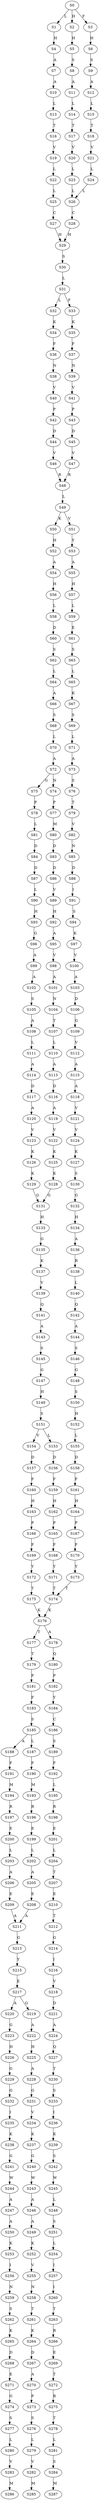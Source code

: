 strict digraph  {
	S0 -> S1 [ label = L ];
	S0 -> S2 [ label = H ];
	S0 -> S3 [ label = F ];
	S1 -> S4 [ label = H ];
	S2 -> S5 [ label = H ];
	S3 -> S6 [ label = H ];
	S4 -> S7 [ label = A ];
	S5 -> S8 [ label = S ];
	S6 -> S9 [ label = S ];
	S7 -> S10 [ label = A ];
	S8 -> S11 [ label = A ];
	S9 -> S12 [ label = A ];
	S10 -> S13 [ label = L ];
	S11 -> S14 [ label = L ];
	S12 -> S15 [ label = L ];
	S13 -> S16 [ label = T ];
	S14 -> S17 [ label = T ];
	S15 -> S18 [ label = T ];
	S16 -> S19 [ label = V ];
	S17 -> S20 [ label = V ];
	S18 -> S21 [ label = V ];
	S19 -> S22 [ label = L ];
	S20 -> S23 [ label = L ];
	S21 -> S24 [ label = L ];
	S22 -> S25 [ label = L ];
	S23 -> S26 [ label = L ];
	S24 -> S26 [ label = L ];
	S25 -> S27 [ label = C ];
	S26 -> S28 [ label = C ];
	S27 -> S29 [ label = H ];
	S28 -> S29 [ label = H ];
	S29 -> S30 [ label = S ];
	S30 -> S31 [ label = L ];
	S31 -> S32 [ label = L ];
	S31 -> S33 [ label = F ];
	S32 -> S34 [ label = K ];
	S33 -> S35 [ label = K ];
	S34 -> S36 [ label = F ];
	S35 -> S37 [ label = F ];
	S36 -> S38 [ label = N ];
	S37 -> S39 [ label = N ];
	S38 -> S40 [ label = V ];
	S39 -> S41 [ label = V ];
	S40 -> S42 [ label = P ];
	S41 -> S43 [ label = P ];
	S42 -> S44 [ label = D ];
	S43 -> S45 [ label = D ];
	S44 -> S46 [ label = V ];
	S45 -> S47 [ label = V ];
	S46 -> S48 [ label = R ];
	S47 -> S48 [ label = R ];
	S48 -> S49 [ label = L ];
	S49 -> S50 [ label = K ];
	S49 -> S51 [ label = V ];
	S50 -> S52 [ label = H ];
	S51 -> S53 [ label = Y ];
	S52 -> S54 [ label = A ];
	S53 -> S55 [ label = A ];
	S54 -> S56 [ label = H ];
	S55 -> S57 [ label = H ];
	S56 -> S58 [ label = L ];
	S57 -> S59 [ label = L ];
	S58 -> S60 [ label = D ];
	S59 -> S61 [ label = E ];
	S60 -> S62 [ label = S ];
	S61 -> S63 [ label = S ];
	S62 -> S64 [ label = L ];
	S63 -> S65 [ label = L ];
	S64 -> S66 [ label = A ];
	S65 -> S67 [ label = K ];
	S66 -> S68 [ label = S ];
	S67 -> S69 [ label = S ];
	S68 -> S70 [ label = L ];
	S69 -> S71 [ label = L ];
	S70 -> S72 [ label = A ];
	S71 -> S73 [ label = A ];
	S72 -> S74 [ label = N ];
	S72 -> S75 [ label = G ];
	S73 -> S76 [ label = S ];
	S74 -> S77 [ label = P ];
	S75 -> S78 [ label = P ];
	S76 -> S79 [ label = T ];
	S77 -> S80 [ label = M ];
	S78 -> S81 [ label = L ];
	S79 -> S82 [ label = V ];
	S80 -> S83 [ label = D ];
	S81 -> S84 [ label = D ];
	S82 -> S85 [ label = N ];
	S83 -> S86 [ label = D ];
	S84 -> S87 [ label = D ];
	S85 -> S88 [ label = D ];
	S86 -> S89 [ label = V ];
	S87 -> S90 [ label = L ];
	S88 -> S91 [ label = I ];
	S89 -> S92 [ label = H ];
	S90 -> S93 [ label = H ];
	S91 -> S94 [ label = S ];
	S92 -> S95 [ label = A ];
	S93 -> S96 [ label = G ];
	S94 -> S97 [ label = K ];
	S95 -> S98 [ label = V ];
	S96 -> S99 [ label = A ];
	S97 -> S100 [ label = V ];
	S98 -> S101 [ label = A ];
	S99 -> S102 [ label = A ];
	S100 -> S103 [ label = A ];
	S101 -> S104 [ label = N ];
	S102 -> S105 [ label = S ];
	S103 -> S106 [ label = D ];
	S104 -> S107 [ label = T ];
	S105 -> S108 [ label = A ];
	S106 -> S109 [ label = G ];
	S107 -> S110 [ label = L ];
	S108 -> S111 [ label = L ];
	S109 -> S112 [ label = V ];
	S110 -> S113 [ label = A ];
	S111 -> S114 [ label = A ];
	S112 -> S115 [ label = A ];
	S113 -> S116 [ label = D ];
	S114 -> S117 [ label = D ];
	S115 -> S118 [ label = A ];
	S116 -> S119 [ label = A ];
	S117 -> S120 [ label = A ];
	S118 -> S121 [ label = V ];
	S119 -> S122 [ label = V ];
	S120 -> S123 [ label = V ];
	S121 -> S124 [ label = V ];
	S122 -> S125 [ label = K ];
	S123 -> S126 [ label = K ];
	S124 -> S127 [ label = K ];
	S125 -> S128 [ label = K ];
	S126 -> S129 [ label = K ];
	S127 -> S130 [ label = S ];
	S128 -> S131 [ label = G ];
	S129 -> S131 [ label = G ];
	S130 -> S132 [ label = G ];
	S131 -> S133 [ label = H ];
	S132 -> S134 [ label = H ];
	S133 -> S135 [ label = G ];
	S134 -> S136 [ label = A ];
	S135 -> S137 [ label = K ];
	S136 -> S138 [ label = R ];
	S137 -> S139 [ label = V ];
	S138 -> S140 [ label = L ];
	S139 -> S141 [ label = Q ];
	S140 -> S142 [ label = Q ];
	S141 -> S143 [ label = A ];
	S142 -> S144 [ label = A ];
	S143 -> S145 [ label = S ];
	S144 -> S146 [ label = S ];
	S145 -> S147 [ label = G ];
	S146 -> S148 [ label = G ];
	S147 -> S149 [ label = H ];
	S148 -> S150 [ label = S ];
	S149 -> S151 [ label = S ];
	S150 -> S152 [ label = H ];
	S151 -> S153 [ label = L ];
	S151 -> S154 [ label = V ];
	S152 -> S155 [ label = L ];
	S153 -> S156 [ label = D ];
	S154 -> S157 [ label = D ];
	S155 -> S158 [ label = D ];
	S156 -> S159 [ label = F ];
	S157 -> S160 [ label = F ];
	S158 -> S161 [ label = F ];
	S159 -> S162 [ label = H ];
	S160 -> S163 [ label = H ];
	S161 -> S164 [ label = H ];
	S162 -> S165 [ label = P ];
	S163 -> S166 [ label = P ];
	S164 -> S167 [ label = P ];
	S165 -> S168 [ label = F ];
	S166 -> S169 [ label = F ];
	S167 -> S170 [ label = F ];
	S168 -> S171 [ label = Y ];
	S169 -> S172 [ label = Y ];
	S170 -> S173 [ label = Y ];
	S171 -> S174 [ label = T ];
	S172 -> S175 [ label = T ];
	S173 -> S174 [ label = T ];
	S174 -> S176 [ label = K ];
	S175 -> S176 [ label = K ];
	S176 -> S177 [ label = T ];
	S176 -> S178 [ label = A ];
	S177 -> S179 [ label = T ];
	S178 -> S180 [ label = Q ];
	S179 -> S181 [ label = P ];
	S180 -> S182 [ label = P ];
	S181 -> S183 [ label = F ];
	S182 -> S184 [ label = Y ];
	S183 -> S185 [ label = S ];
	S184 -> S186 [ label = C ];
	S185 -> S187 [ label = L ];
	S185 -> S188 [ label = A ];
	S186 -> S189 [ label = S ];
	S187 -> S190 [ label = F ];
	S188 -> S191 [ label = F ];
	S189 -> S192 [ label = F ];
	S190 -> S193 [ label = M ];
	S191 -> S194 [ label = M ];
	S192 -> S195 [ label = L ];
	S193 -> S196 [ label = R ];
	S194 -> S197 [ label = R ];
	S195 -> S198 [ label = R ];
	S196 -> S199 [ label = E ];
	S197 -> S200 [ label = E ];
	S198 -> S201 [ label = E ];
	S199 -> S202 [ label = L ];
	S200 -> S203 [ label = L ];
	S201 -> S204 [ label = L ];
	S202 -> S205 [ label = A ];
	S203 -> S206 [ label = A ];
	S204 -> S207 [ label = T ];
	S205 -> S208 [ label = E ];
	S206 -> S209 [ label = E ];
	S207 -> S210 [ label = E ];
	S208 -> S211 [ label = A ];
	S209 -> S211 [ label = A ];
	S210 -> S212 [ label = T ];
	S211 -> S213 [ label = G ];
	S212 -> S214 [ label = G ];
	S213 -> S215 [ label = Y ];
	S214 -> S216 [ label = I ];
	S215 -> S217 [ label = E ];
	S216 -> S218 [ label = V ];
	S217 -> S219 [ label = G ];
	S217 -> S220 [ label = A ];
	S218 -> S221 [ label = D ];
	S219 -> S222 [ label = A ];
	S220 -> S223 [ label = G ];
	S221 -> S224 [ label = A ];
	S222 -> S225 [ label = H ];
	S223 -> S226 [ label = H ];
	S224 -> S227 [ label = Q ];
	S225 -> S228 [ label = A ];
	S226 -> S229 [ label = G ];
	S227 -> S230 [ label = T ];
	S228 -> S231 [ label = G ];
	S229 -> S232 [ label = G ];
	S230 -> S233 [ label = S ];
	S231 -> S234 [ label = V ];
	S232 -> S235 [ label = I ];
	S233 -> S236 [ label = I ];
	S234 -> S237 [ label = K ];
	S235 -> S238 [ label = K ];
	S236 -> S239 [ label = K ];
	S237 -> S240 [ label = G ];
	S238 -> S241 [ label = G ];
	S239 -> S242 [ label = S ];
	S240 -> S243 [ label = W ];
	S241 -> S244 [ label = W ];
	S242 -> S245 [ label = W ];
	S243 -> S246 [ label = A ];
	S244 -> S247 [ label = A ];
	S245 -> S248 [ label = L ];
	S246 -> S249 [ label = A ];
	S247 -> S250 [ label = A ];
	S248 -> S251 [ label = S ];
	S249 -> S252 [ label = K ];
	S250 -> S253 [ label = K ];
	S251 -> S254 [ label = L ];
	S252 -> S255 [ label = V ];
	S253 -> S256 [ label = I ];
	S254 -> S257 [ label = I ];
	S255 -> S258 [ label = N ];
	S256 -> S259 [ label = N ];
	S257 -> S260 [ label = I ];
	S258 -> S261 [ label = T ];
	S259 -> S262 [ label = S ];
	S260 -> S263 [ label = T ];
	S261 -> S264 [ label = K ];
	S262 -> S265 [ label = K ];
	S263 -> S266 [ label = R ];
	S264 -> S267 [ label = D ];
	S265 -> S268 [ label = D ];
	S266 -> S269 [ label = E ];
	S267 -> S270 [ label = A ];
	S268 -> S271 [ label = E ];
	S269 -> S272 [ label = T ];
	S270 -> S273 [ label = P ];
	S271 -> S274 [ label = G ];
	S272 -> S275 [ label = R ];
	S273 -> S276 [ label = S ];
	S274 -> S277 [ label = S ];
	S275 -> S278 [ label = T ];
	S276 -> S279 [ label = L ];
	S277 -> S280 [ label = L ];
	S278 -> S281 [ label = L ];
	S279 -> S282 [ label = V ];
	S280 -> S283 [ label = V ];
	S281 -> S284 [ label = S ];
	S282 -> S285 [ label = M ];
	S283 -> S286 [ label = M ];
	S284 -> S287 [ label = M ];
}
